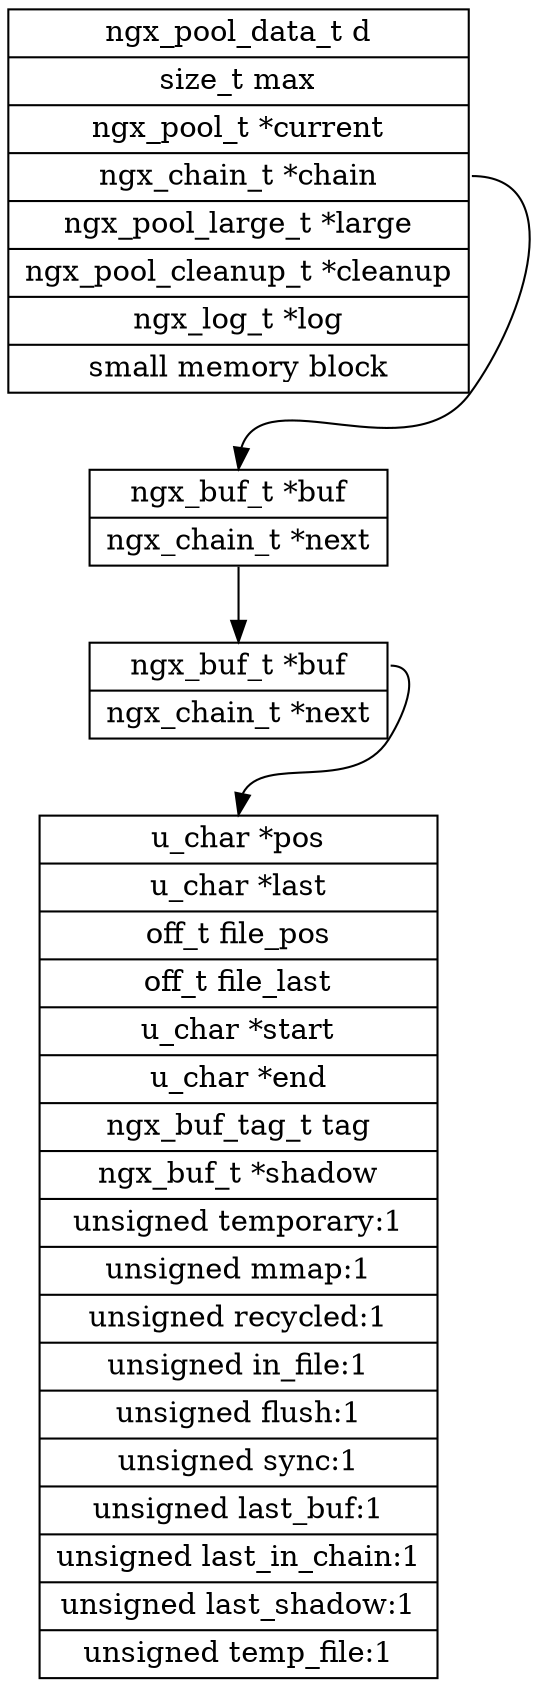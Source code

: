 digraph g {
  node[shape=record,height=.1];

  node_pool[label=
  "{<f1> ngx_pool_data_t d
  |<f2> size_t max
  |<f3> ngx_pool_t *current
  |<f4> ngx_chain_t *chain
  |<f5> ngx_pool_large_t *large
  |<f6> ngx_pool_cleanup_t *cleanup
  |<f7> ngx_log_t *log
  |small memory block}"];
  
  node_chain[label=
  "{<f1> ngx_buf_t *buf
  |<f2> ngx_chain_t *next}"];

  node_chain_next[label=
  "{<f1> ngx_buf_t *buf
  |<f2> ngx_chain_t *next}"];

  node_buf[label=
  "{<f1> u_char *pos
  |<f2> u_char *last
  |<f3> off_t file_pos
  |<f4> off_t file_last
  |<f5> u_char *start
  |<f6> u_char *end
  |<f7> ngx_buf_tag_t tag
  |<f8> ngx_buf_t *shadow
  |unsigned temporary:1
  |unsigned mmap:1
  |unsigned recycled:1
  |unsigned in_file:1
  |unsigned flush:1
  |unsigned sync:1
  |unsigned last_buf:1
  |unsigned last_in_chain:1
  |unsigned last_shadow:1
  |unsigned temp_file:1}"];

  "node_pool":f4 -> "node_chain":f1;

  "node_chain":f2 -> "node_chain_next":f1;

  "node_chain_next":f1 -> "node_buf":f1;
}
